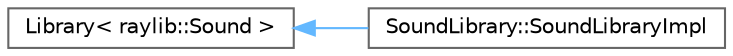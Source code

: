 digraph "Graphical Class Hierarchy"
{
 // LATEX_PDF_SIZE
  bgcolor="transparent";
  edge [fontname=Helvetica,fontsize=10,labelfontname=Helvetica,labelfontsize=10];
  node [fontname=Helvetica,fontsize=10,shape=box,height=0.2,width=0.4];
  rankdir="LR";
  Node0 [label="Library\< raylib::Sound \>",height=0.2,width=0.4,color="grey40", fillcolor="white", style="filled",URL="$d5/d0b/struct_library.html",tooltip=" "];
  Node0 -> Node1 [dir="back",color="steelblue1",style="solid"];
  Node1 [label="SoundLibrary::SoundLibraryImpl",height=0.2,width=0.4,color="grey40", fillcolor="white", style="filled",URL="$dd/dd5/struct_sound_library_1_1_sound_library_impl.html",tooltip=" "];
}
